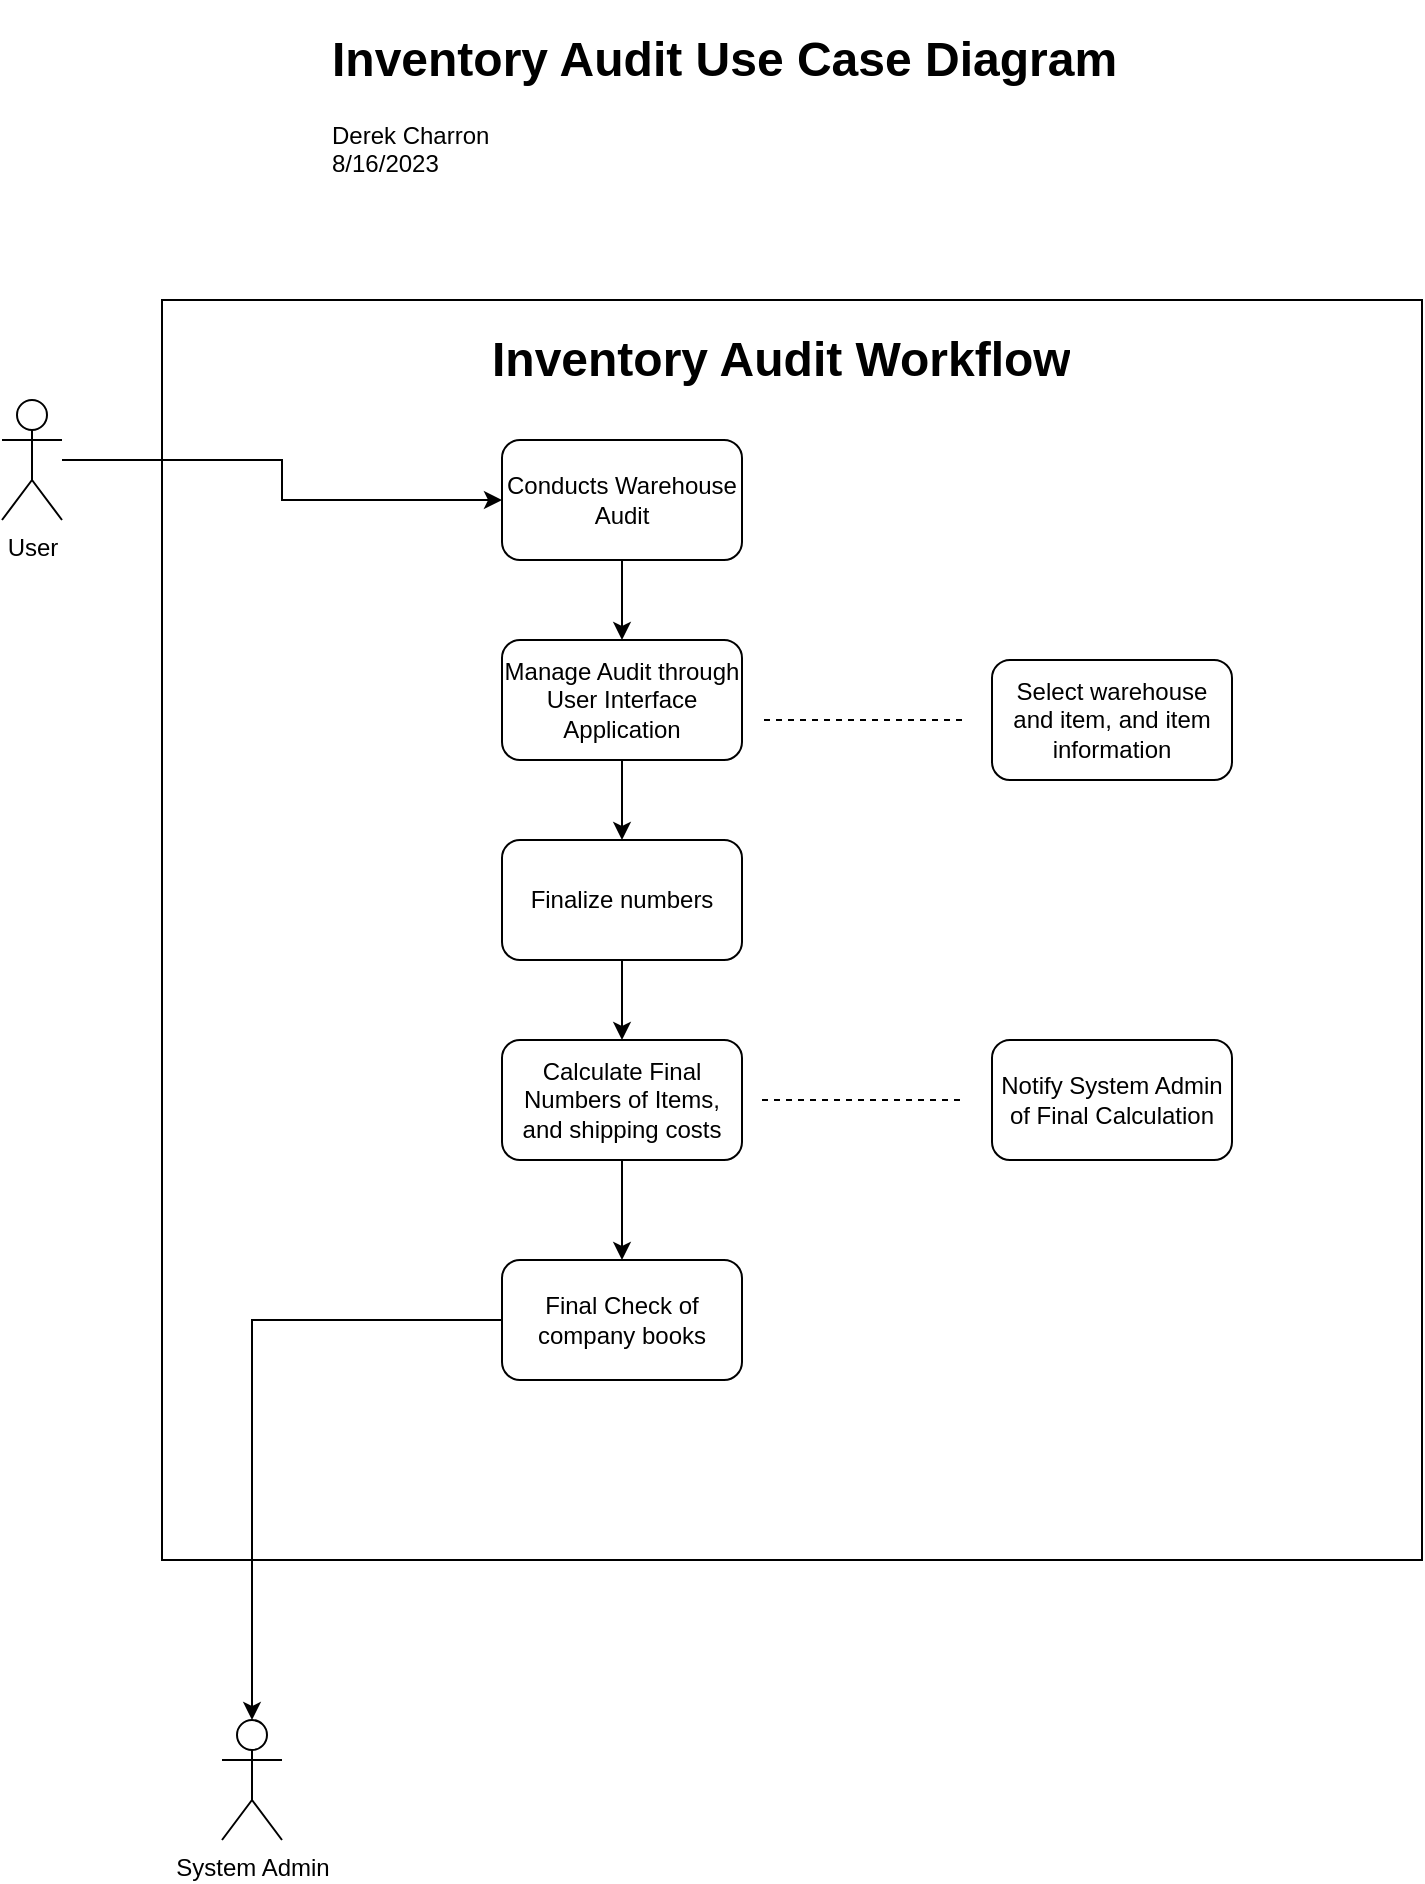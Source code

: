 <mxfile version="21.6.8" type="device">
  <diagram name="Page-1" id="pWssKywSF1shZWfWRFBo">
    <mxGraphModel dx="1708" dy="758" grid="1" gridSize="10" guides="1" tooltips="1" connect="1" arrows="1" fold="1" page="1" pageScale="1" pageWidth="850" pageHeight="1100" math="0" shadow="0">
      <root>
        <mxCell id="0" />
        <mxCell id="1" parent="0" />
        <mxCell id="a9n0QvbPeO1BwiSvSOa0-38" value="" style="whiteSpace=wrap;html=1;aspect=fixed;" vertex="1" parent="1">
          <mxGeometry x="150" y="180" width="630" height="630" as="geometry" />
        </mxCell>
        <mxCell id="a9n0QvbPeO1BwiSvSOa0-22" value="" style="edgeStyle=orthogonalEdgeStyle;rounded=0;orthogonalLoop=1;jettySize=auto;html=1;" edge="1" parent="1" source="a9n0QvbPeO1BwiSvSOa0-2" target="a9n0QvbPeO1BwiSvSOa0-5">
          <mxGeometry relative="1" as="geometry" />
        </mxCell>
        <mxCell id="a9n0QvbPeO1BwiSvSOa0-2" value="User" style="shape=umlActor;verticalLabelPosition=bottom;verticalAlign=top;html=1;outlineConnect=0;" vertex="1" parent="1">
          <mxGeometry x="70" y="230" width="30" height="60" as="geometry" />
        </mxCell>
        <mxCell id="a9n0QvbPeO1BwiSvSOa0-9" value="" style="edgeStyle=orthogonalEdgeStyle;rounded=0;orthogonalLoop=1;jettySize=auto;html=1;" edge="1" parent="1" source="a9n0QvbPeO1BwiSvSOa0-5" target="a9n0QvbPeO1BwiSvSOa0-8">
          <mxGeometry relative="1" as="geometry" />
        </mxCell>
        <mxCell id="a9n0QvbPeO1BwiSvSOa0-11" value="" style="edgeStyle=orthogonalEdgeStyle;rounded=0;orthogonalLoop=1;jettySize=auto;html=1;" edge="1" parent="1" source="a9n0QvbPeO1BwiSvSOa0-8" target="a9n0QvbPeO1BwiSvSOa0-10">
          <mxGeometry relative="1" as="geometry" />
        </mxCell>
        <mxCell id="a9n0QvbPeO1BwiSvSOa0-8" value="Manage Audit through User Interface Application" style="rounded=1;whiteSpace=wrap;html=1;" vertex="1" parent="1">
          <mxGeometry x="320" y="350" width="120" height="60" as="geometry" />
        </mxCell>
        <mxCell id="a9n0QvbPeO1BwiSvSOa0-13" value="" style="edgeStyle=orthogonalEdgeStyle;rounded=0;orthogonalLoop=1;jettySize=auto;html=1;" edge="1" parent="1" source="a9n0QvbPeO1BwiSvSOa0-10" target="a9n0QvbPeO1BwiSvSOa0-12">
          <mxGeometry relative="1" as="geometry" />
        </mxCell>
        <mxCell id="a9n0QvbPeO1BwiSvSOa0-10" value="Finalize numbers" style="rounded=1;whiteSpace=wrap;html=1;" vertex="1" parent="1">
          <mxGeometry x="320" y="450" width="120" height="60" as="geometry" />
        </mxCell>
        <mxCell id="a9n0QvbPeO1BwiSvSOa0-15" value="" style="edgeStyle=orthogonalEdgeStyle;rounded=0;orthogonalLoop=1;jettySize=auto;html=1;" edge="1" parent="1" source="a9n0QvbPeO1BwiSvSOa0-12" target="a9n0QvbPeO1BwiSvSOa0-14">
          <mxGeometry relative="1" as="geometry" />
        </mxCell>
        <mxCell id="a9n0QvbPeO1BwiSvSOa0-12" value="Calculate Final Numbers of Items, and shipping costs" style="rounded=1;whiteSpace=wrap;html=1;" vertex="1" parent="1">
          <mxGeometry x="320" y="550" width="120" height="60" as="geometry" />
        </mxCell>
        <mxCell id="a9n0QvbPeO1BwiSvSOa0-34" value="" style="edgeStyle=orthogonalEdgeStyle;rounded=0;orthogonalLoop=1;jettySize=auto;html=1;" edge="1" parent="1" source="a9n0QvbPeO1BwiSvSOa0-14" target="a9n0QvbPeO1BwiSvSOa0-26">
          <mxGeometry relative="1" as="geometry" />
        </mxCell>
        <mxCell id="a9n0QvbPeO1BwiSvSOa0-14" value="Final Check of company books" style="rounded=1;whiteSpace=wrap;html=1;" vertex="1" parent="1">
          <mxGeometry x="320" y="660" width="120" height="60" as="geometry" />
        </mxCell>
        <mxCell id="a9n0QvbPeO1BwiSvSOa0-5" value="Conducts Warehouse Audit" style="rounded=1;whiteSpace=wrap;html=1;" vertex="1" parent="1">
          <mxGeometry x="320" y="250" width="120" height="60" as="geometry" />
        </mxCell>
        <mxCell id="a9n0QvbPeO1BwiSvSOa0-24" value="" style="endArrow=none;dashed=1;html=1;rounded=0;" edge="1" parent="1">
          <mxGeometry width="50" height="50" relative="1" as="geometry">
            <mxPoint x="550" y="390" as="sourcePoint" />
            <mxPoint x="450" y="390" as="targetPoint" />
          </mxGeometry>
        </mxCell>
        <mxCell id="a9n0QvbPeO1BwiSvSOa0-25" value="Select warehouse and item, and item information" style="rounded=1;whiteSpace=wrap;html=1;" vertex="1" parent="1">
          <mxGeometry x="565" y="360" width="120" height="60" as="geometry" />
        </mxCell>
        <mxCell id="a9n0QvbPeO1BwiSvSOa0-26" value="System Admin" style="shape=umlActor;verticalLabelPosition=bottom;verticalAlign=top;html=1;outlineConnect=0;" vertex="1" parent="1">
          <mxGeometry x="180" y="890" width="30" height="60" as="geometry" />
        </mxCell>
        <mxCell id="a9n0QvbPeO1BwiSvSOa0-30" value="" style="endArrow=none;dashed=1;html=1;rounded=0;" edge="1" parent="1">
          <mxGeometry width="50" height="50" relative="1" as="geometry">
            <mxPoint x="450" y="580" as="sourcePoint" />
            <mxPoint x="550" y="580" as="targetPoint" />
          </mxGeometry>
        </mxCell>
        <mxCell id="a9n0QvbPeO1BwiSvSOa0-31" value="Notify System Admin of Final Calculation" style="rounded=1;whiteSpace=wrap;html=1;" vertex="1" parent="1">
          <mxGeometry x="565" y="550" width="120" height="60" as="geometry" />
        </mxCell>
        <mxCell id="a9n0QvbPeO1BwiSvSOa0-41" value="&lt;h1&gt;Inventory Audit Workflow&lt;/h1&gt;&lt;div&gt;&lt;br&gt;&lt;/div&gt;&lt;div&gt;&lt;br&gt;&lt;/div&gt;" style="text;html=1;strokeColor=none;fillColor=none;spacing=5;spacingTop=-20;whiteSpace=wrap;overflow=hidden;rounded=0;" vertex="1" parent="1">
          <mxGeometry x="310" y="190" width="340" height="50" as="geometry" />
        </mxCell>
        <mxCell id="a9n0QvbPeO1BwiSvSOa0-42" value="&lt;h1&gt;Inventory Audit Use Case Diagram&lt;/h1&gt;&lt;div&gt;Derek Charron&lt;/div&gt;&lt;div&gt;8/16/2023&lt;/div&gt;" style="text;html=1;strokeColor=none;fillColor=none;spacing=5;spacingTop=-20;whiteSpace=wrap;overflow=hidden;rounded=0;" vertex="1" parent="1">
          <mxGeometry x="230" y="40" width="430" height="120" as="geometry" />
        </mxCell>
      </root>
    </mxGraphModel>
  </diagram>
</mxfile>
